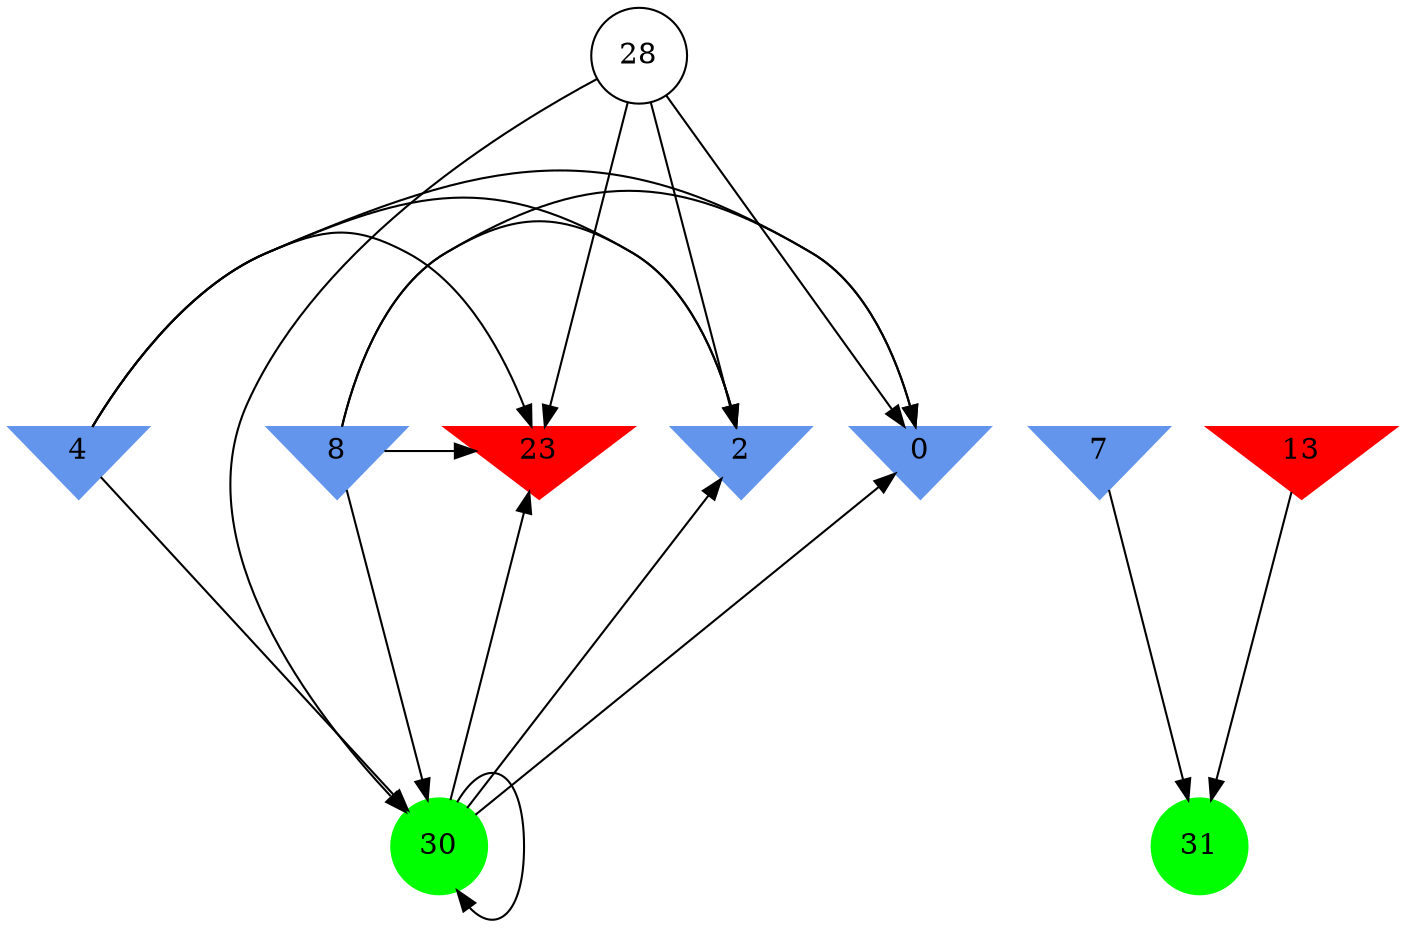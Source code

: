 digraph brain {
	ranksep=2.0;
	0 [shape=invtriangle,style=filled,color=cornflowerblue];
	2 [shape=invtriangle,style=filled,color=cornflowerblue];
	4 [shape=invtriangle,style=filled,color=cornflowerblue];
	7 [shape=invtriangle,style=filled,color=cornflowerblue];
	8 [shape=invtriangle,style=filled,color=cornflowerblue];
	13 [shape=invtriangle,style=filled,color=red];
	23 [shape=invtriangle,style=filled,color=red];
	28 [shape=circle,color=black];
	30 [shape=circle,style=filled,color=green];
	31 [shape=circle,style=filled,color=green];
	7	->	31;
	13	->	31;
	28	->	0;
	28	->	23;
	28	->	30;
	28	->	2;
	4	->	0;
	4	->	23;
	4	->	30;
	4	->	2;
	30	->	0;
	30	->	23;
	30	->	30;
	30	->	2;
	8	->	0;
	8	->	23;
	8	->	30;
	8	->	2;
	{ rank=same; 0; 2; 4; 7; 8; 13; 23; }
	{ rank=same; 28; }
	{ rank=same; 30; 31; }
}
